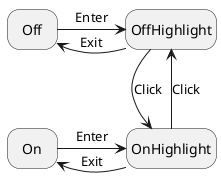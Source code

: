 @startuml

hide empty description


state On
state Off
state OnHighlight
state OffHighlight


OnHighlight --> OffHighlight : Click
OnHighlight -l-> On : Exit

OffHighlight --> OnHighlight : Click
OffHighlight -l-> Off : Exit

On -> OnHighlight : Enter

Off -> OffHighlight : Enter


@enduml